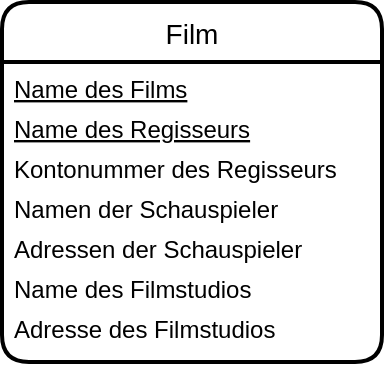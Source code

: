 <mxfile>
    <diagram id="MTO6S38M-mgJ4j1Lwp5o" name="Page-1">
        <mxGraphModel dx="1108" dy="768" grid="1" gridSize="10" guides="1" tooltips="1" connect="1" arrows="1" fold="1" page="1" pageScale="1" pageWidth="850" pageHeight="1100" math="0" shadow="0">
            <root>
                <mxCell id="0"/>
                <mxCell id="1" parent="0"/>
                <mxCell id="14" value="Film" style="swimlane;childLayout=stackLayout;horizontal=1;startSize=30;horizontalStack=0;rounded=1;fontSize=14;fontStyle=0;strokeWidth=2;resizeParent=0;resizeLast=1;shadow=0;dashed=0;align=center;" parent="1" vertex="1">
                    <mxGeometry x="110" y="50" width="190" height="180" as="geometry">
                        <mxRectangle x="110" y="50" width="70" height="30" as="alternateBounds"/>
                    </mxGeometry>
                </mxCell>
                <mxCell id="15" value="Name des Films" style="text;strokeColor=none;fillColor=none;spacingLeft=4;spacingRight=4;overflow=hidden;rotatable=0;points=[[0,0.5],[1,0.5]];portConstraint=eastwest;fontSize=12;fontStyle=4" parent="14" vertex="1">
                    <mxGeometry y="30" width="190" height="20" as="geometry"/>
                </mxCell>
                <mxCell id="16" value="Name des Regisseurs" style="text;strokeColor=none;fillColor=none;spacingLeft=4;spacingRight=4;overflow=hidden;rotatable=0;points=[[0,0.5],[1,0.5]];portConstraint=eastwest;fontSize=12;fontStyle=4" parent="14" vertex="1">
                    <mxGeometry y="50" width="190" height="20" as="geometry"/>
                </mxCell>
                <mxCell id="17" value="Kontonummer des Regisseurs" style="text;strokeColor=none;fillColor=none;spacingLeft=4;spacingRight=4;overflow=hidden;rotatable=0;points=[[0,0.5],[1,0.5]];portConstraint=eastwest;fontSize=12;" parent="14" vertex="1">
                    <mxGeometry y="70" width="190" height="20" as="geometry"/>
                </mxCell>
                <mxCell id="18" value="Namen der Schauspieler" style="text;strokeColor=none;fillColor=none;spacingLeft=4;spacingRight=4;overflow=hidden;rotatable=0;points=[[0,0.5],[1,0.5]];portConstraint=eastwest;fontSize=12;" parent="14" vertex="1">
                    <mxGeometry y="90" width="190" height="20" as="geometry"/>
                </mxCell>
                <mxCell id="19" value="Adressen der Schauspieler" style="text;strokeColor=none;fillColor=none;spacingLeft=4;spacingRight=4;overflow=hidden;rotatable=0;points=[[0,0.5],[1,0.5]];portConstraint=eastwest;fontSize=12;" parent="14" vertex="1">
                    <mxGeometry y="110" width="190" height="20" as="geometry"/>
                </mxCell>
                <mxCell id="20" value="Name des Filmstudios" style="text;strokeColor=none;fillColor=none;spacingLeft=4;spacingRight=4;overflow=hidden;rotatable=0;points=[[0,0.5],[1,0.5]];portConstraint=eastwest;fontSize=12;" parent="14" vertex="1">
                    <mxGeometry y="130" width="190" height="20" as="geometry"/>
                </mxCell>
                <mxCell id="21" value="Adresse des Filmstudios" style="text;strokeColor=none;fillColor=none;spacingLeft=4;spacingRight=4;overflow=hidden;rotatable=0;points=[[0,0.5],[1,0.5]];portConstraint=eastwest;fontSize=12;" parent="14" vertex="1">
                    <mxGeometry y="150" width="190" height="30" as="geometry"/>
                </mxCell>
            </root>
        </mxGraphModel>
    </diagram>
</mxfile>
